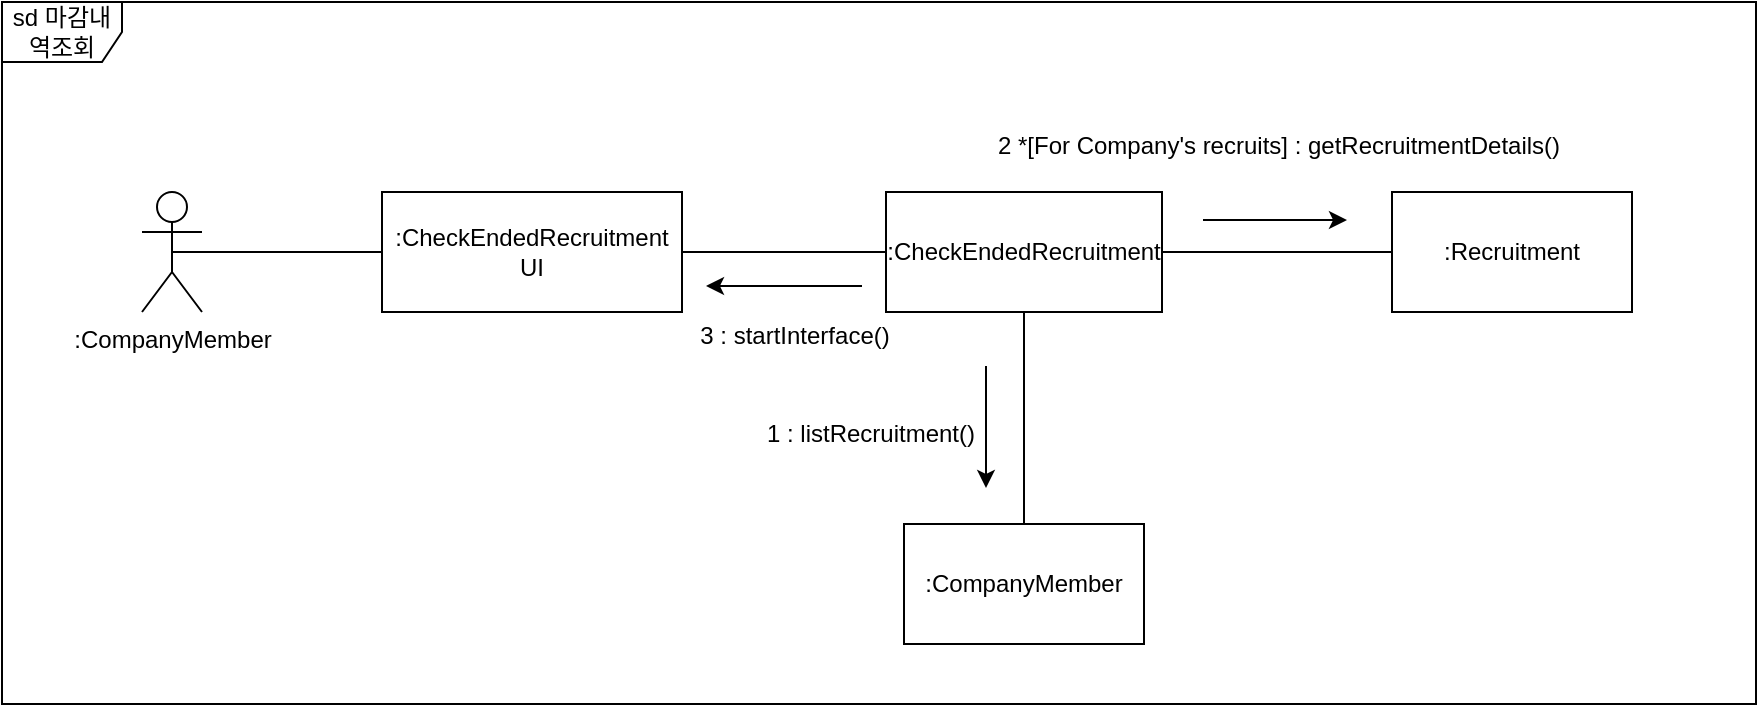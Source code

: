 <mxfile version="21.2.9" type="device">
  <diagram id="T815P6-326GQ2lns1X6j" name="페이지-2">
    <mxGraphModel dx="678" dy="205" grid="0" gridSize="10" guides="1" tooltips="1" connect="1" arrows="1" fold="1" page="0" pageScale="1" pageWidth="827" pageHeight="1169" math="0" shadow="0">
      <root>
        <mxCell id="0" />
        <mxCell id="1" parent="0" />
        <mxCell id="zvBkrl2XRBxhGwxwOTIy-1" value=":Recruitment" style="rounded=0;whiteSpace=wrap;html=1;" parent="1" vertex="1">
          <mxGeometry x="1281" y="654" width="120" height="60" as="geometry" />
        </mxCell>
        <mxCell id="zvBkrl2XRBxhGwxwOTIy-2" value=":CheckEndedRecruitment" style="rounded=0;whiteSpace=wrap;html=1;" parent="1" vertex="1">
          <mxGeometry x="1028" y="654" width="138" height="60" as="geometry" />
        </mxCell>
        <mxCell id="zvBkrl2XRBxhGwxwOTIy-3" value=":CheckEndedRecruitment UI" style="rounded=0;whiteSpace=wrap;html=1;" parent="1" vertex="1">
          <mxGeometry x="776" y="654" width="150" height="60" as="geometry" />
        </mxCell>
        <mxCell id="zvBkrl2XRBxhGwxwOTIy-4" value=":CompanyMember" style="shape=umlActor;verticalLabelPosition=bottom;verticalAlign=top;html=1;outlineConnect=0;" parent="1" vertex="1">
          <mxGeometry x="656" y="654" width="30" height="60" as="geometry" />
        </mxCell>
        <mxCell id="zvBkrl2XRBxhGwxwOTIy-5" value="" style="endArrow=none;html=1;rounded=0;entryX=0;entryY=0.5;entryDx=0;entryDy=0;exitX=0.5;exitY=0.5;exitDx=0;exitDy=0;exitPerimeter=0;" parent="1" source="zvBkrl2XRBxhGwxwOTIy-4" target="zvBkrl2XRBxhGwxwOTIy-3" edge="1">
          <mxGeometry width="50" height="50" relative="1" as="geometry">
            <mxPoint x="1086" y="804" as="sourcePoint" />
            <mxPoint x="1136" y="754" as="targetPoint" />
          </mxGeometry>
        </mxCell>
        <mxCell id="zvBkrl2XRBxhGwxwOTIy-6" value="" style="endArrow=none;html=1;rounded=0;entryX=1;entryY=0.5;entryDx=0;entryDy=0;exitX=0;exitY=0.5;exitDx=0;exitDy=0;" parent="1" source="zvBkrl2XRBxhGwxwOTIy-2" target="zvBkrl2XRBxhGwxwOTIy-3" edge="1">
          <mxGeometry width="50" height="50" relative="1" as="geometry">
            <mxPoint x="1096" y="814" as="sourcePoint" />
            <mxPoint x="1146" y="764" as="targetPoint" />
          </mxGeometry>
        </mxCell>
        <mxCell id="zvBkrl2XRBxhGwxwOTIy-7" value="" style="endArrow=none;html=1;rounded=0;entryX=1;entryY=0.5;entryDx=0;entryDy=0;exitX=0;exitY=0.5;exitDx=0;exitDy=0;" parent="1" source="zvBkrl2XRBxhGwxwOTIy-1" target="zvBkrl2XRBxhGwxwOTIy-2" edge="1">
          <mxGeometry width="50" height="50" relative="1" as="geometry">
            <mxPoint x="1106" y="824" as="sourcePoint" />
            <mxPoint x="1156" y="774" as="targetPoint" />
          </mxGeometry>
        </mxCell>
        <mxCell id="zvBkrl2XRBxhGwxwOTIy-8" value="" style="endArrow=classic;html=1;rounded=0;" parent="1" edge="1">
          <mxGeometry width="50" height="50" relative="1" as="geometry">
            <mxPoint x="1186.5" y="668" as="sourcePoint" />
            <mxPoint x="1258.5" y="668" as="targetPoint" />
          </mxGeometry>
        </mxCell>
        <mxCell id="zvBkrl2XRBxhGwxwOTIy-9" value="2 *[For Company&#39;s recruits] : getRecruitmentDetails()" style="text;html=1;align=center;verticalAlign=middle;resizable=0;points=[];autosize=1;strokeColor=none;fillColor=none;" parent="1" vertex="1">
          <mxGeometry x="1074" y="618" width="299" height="26" as="geometry" />
        </mxCell>
        <mxCell id="7Wu8f1IddyZRpbHV5oBW-3" value="" style="endArrow=classic;html=1;rounded=0;" edge="1" parent="1">
          <mxGeometry width="50" height="50" relative="1" as="geometry">
            <mxPoint x="1078" y="741" as="sourcePoint" />
            <mxPoint x="1078" y="802" as="targetPoint" />
          </mxGeometry>
        </mxCell>
        <mxCell id="7Wu8f1IddyZRpbHV5oBW-4" value="" style="endArrow=none;html=1;rounded=0;entryX=0.5;entryY=1;entryDx=0;entryDy=0;exitX=0.5;exitY=0;exitDx=0;exitDy=0;" edge="1" parent="1" source="7Wu8f1IddyZRpbHV5oBW-5" target="zvBkrl2XRBxhGwxwOTIy-2">
          <mxGeometry width="50" height="50" relative="1" as="geometry">
            <mxPoint x="1110" y="826" as="sourcePoint" />
            <mxPoint x="1176" y="694" as="targetPoint" />
          </mxGeometry>
        </mxCell>
        <mxCell id="7Wu8f1IddyZRpbHV5oBW-5" value=":CompanyMember" style="rounded=0;whiteSpace=wrap;html=1;" vertex="1" parent="1">
          <mxGeometry x="1037" y="820" width="120" height="60" as="geometry" />
        </mxCell>
        <mxCell id="7Wu8f1IddyZRpbHV5oBW-7" value="1 : listRecruitment()" style="text;html=1;align=center;verticalAlign=middle;resizable=0;points=[];autosize=1;strokeColor=none;fillColor=none;" vertex="1" parent="1">
          <mxGeometry x="959" y="762" width="122" height="26" as="geometry" />
        </mxCell>
        <mxCell id="zvBkrl2XRBxhGwxwOTIy-11" value="3 : startInterface()" style="text;html=1;align=center;verticalAlign=middle;resizable=0;points=[];autosize=1;strokeColor=none;fillColor=none;" parent="1" vertex="1">
          <mxGeometry x="925" y="713" width="113" height="26" as="geometry" />
        </mxCell>
        <mxCell id="7Wu8f1IddyZRpbHV5oBW-11" value="" style="endArrow=classic;html=1;rounded=0;" edge="1" parent="1">
          <mxGeometry width="50" height="50" relative="1" as="geometry">
            <mxPoint x="1016" y="701" as="sourcePoint" />
            <mxPoint x="938" y="701" as="targetPoint" />
          </mxGeometry>
        </mxCell>
        <mxCell id="7Wu8f1IddyZRpbHV5oBW-13" value="sd 마감내역조회" style="shape=umlFrame;whiteSpace=wrap;html=1;pointerEvents=0;" vertex="1" parent="1">
          <mxGeometry x="586" y="559" width="877" height="351" as="geometry" />
        </mxCell>
      </root>
    </mxGraphModel>
  </diagram>
</mxfile>
